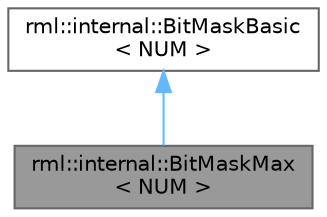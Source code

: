 digraph "rml::internal::BitMaskMax&lt; NUM &gt;"
{
 // LATEX_PDF_SIZE
  bgcolor="transparent";
  edge [fontname=Helvetica,fontsize=10,labelfontname=Helvetica,labelfontsize=10];
  node [fontname=Helvetica,fontsize=10,shape=box,height=0.2,width=0.4];
  Node1 [id="Node000001",label="rml::internal::BitMaskMax\l\< NUM \>",height=0.2,width=0.4,color="gray40", fillcolor="grey60", style="filled", fontcolor="black",tooltip=" "];
  Node2 -> Node1 [id="edge2_Node000001_Node000002",dir="back",color="steelblue1",style="solid",tooltip=" "];
  Node2 [id="Node000002",label="rml::internal::BitMaskBasic\l\< NUM \>",height=0.2,width=0.4,color="gray40", fillcolor="white", style="filled",URL="$classrml_1_1internal_1_1_bit_mask_basic.html",tooltip=" "];
}
